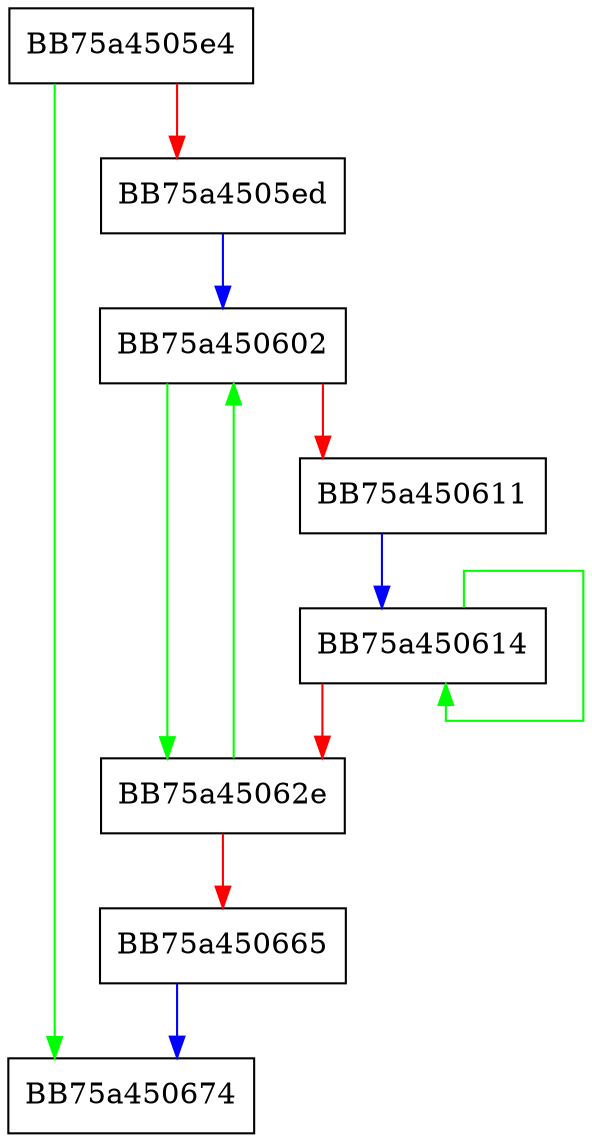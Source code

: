 digraph FlushEventEntryList {
  node [shape="box"];
  graph [splines=ortho];
  BB75a4505e4 -> BB75a450674 [color="green"];
  BB75a4505e4 -> BB75a4505ed [color="red"];
  BB75a4505ed -> BB75a450602 [color="blue"];
  BB75a450602 -> BB75a45062e [color="green"];
  BB75a450602 -> BB75a450611 [color="red"];
  BB75a450611 -> BB75a450614 [color="blue"];
  BB75a450614 -> BB75a450614 [color="green"];
  BB75a450614 -> BB75a45062e [color="red"];
  BB75a45062e -> BB75a450602 [color="green"];
  BB75a45062e -> BB75a450665 [color="red"];
  BB75a450665 -> BB75a450674 [color="blue"];
}